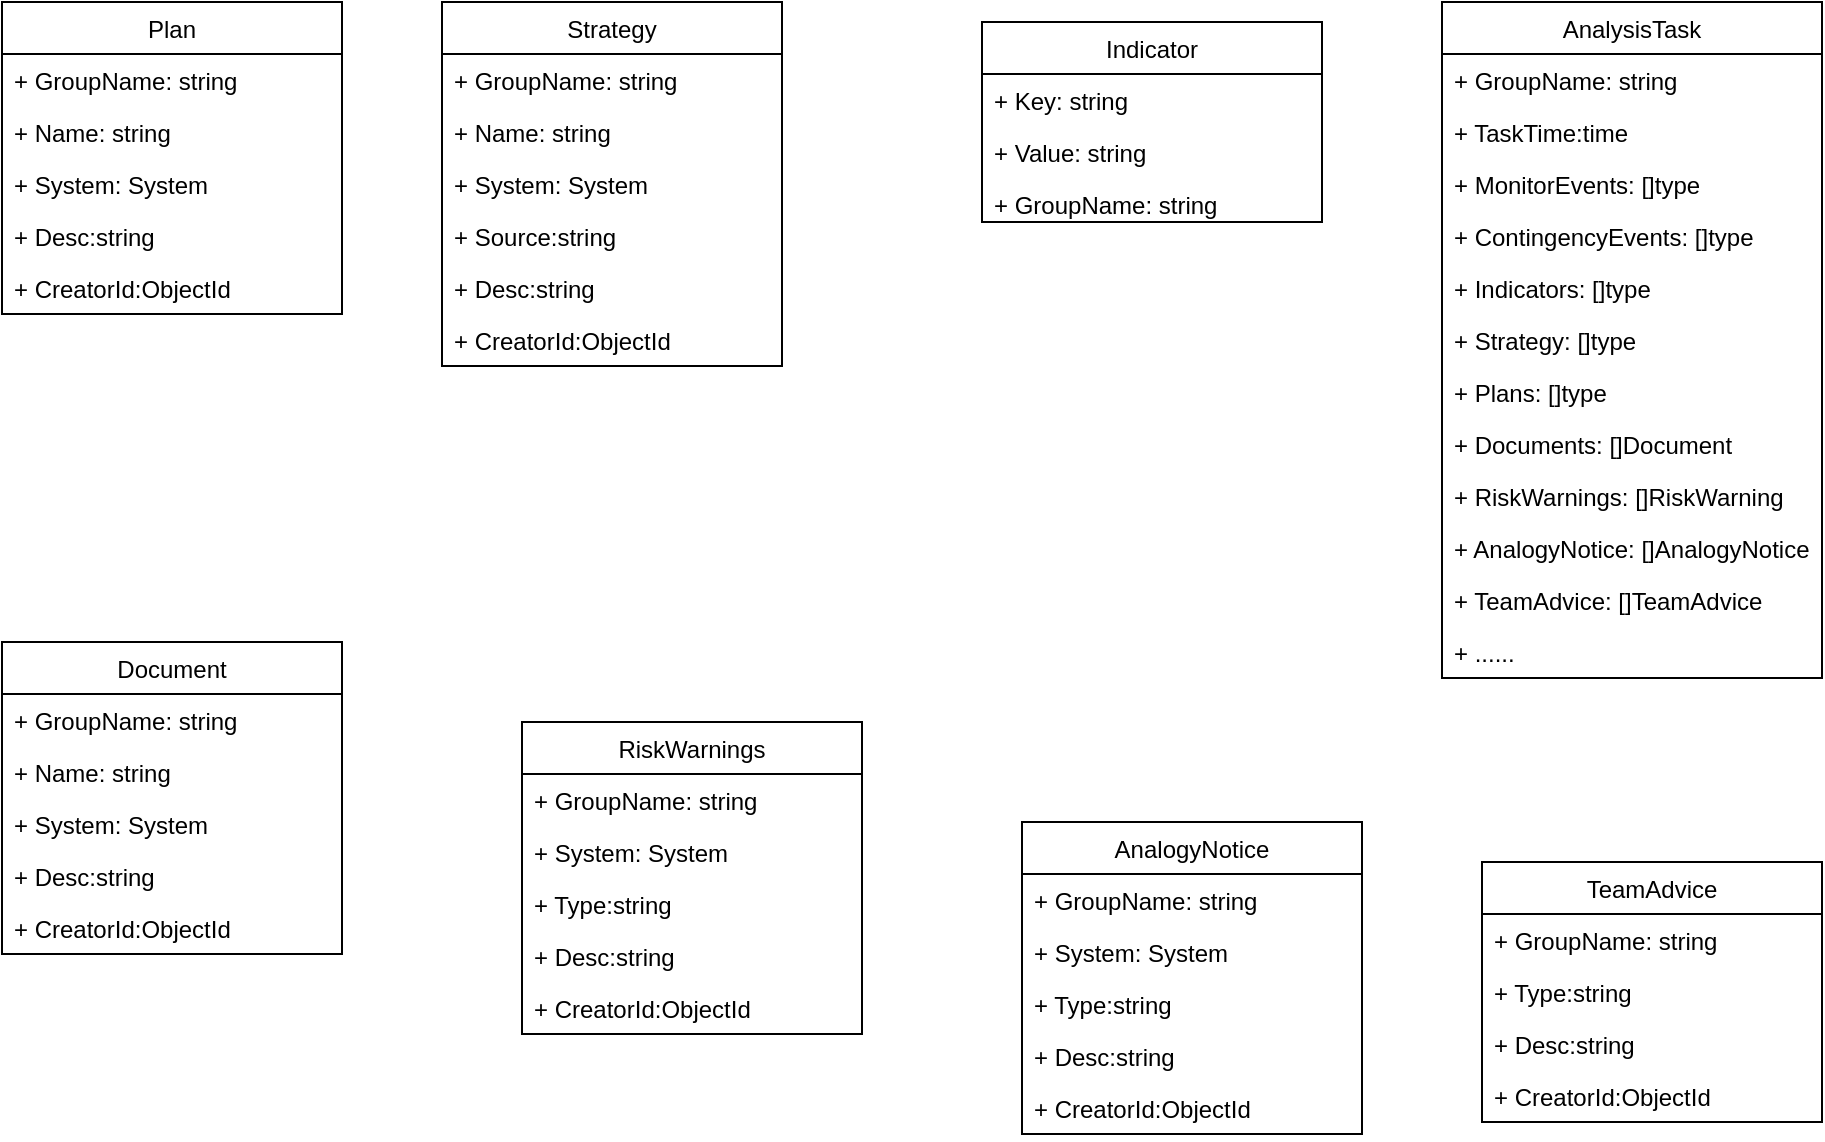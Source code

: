 <mxfile version="14.7.0" type="github">
  <diagram id="C5RBs43oDa-KdzZeNtuy" name="Page-1">
    <mxGraphModel dx="1117" dy="544" grid="1" gridSize="10" guides="1" tooltips="1" connect="1" arrows="1" fold="1" page="1" pageScale="1" pageWidth="1169" pageHeight="1654" math="0" shadow="0">
      <root>
        <mxCell id="WIyWlLk6GJQsqaUBKTNV-0" />
        <mxCell id="WIyWlLk6GJQsqaUBKTNV-1" parent="WIyWlLk6GJQsqaUBKTNV-0" />
        <mxCell id="3hFkt9AgzM7oAd8KPW00-6" value="Indicator" style="swimlane;fontStyle=0;childLayout=stackLayout;horizontal=1;startSize=26;fillColor=none;horizontalStack=0;resizeParent=1;resizeParentMax=0;resizeLast=0;collapsible=1;marginBottom=0;" parent="WIyWlLk6GJQsqaUBKTNV-1" vertex="1">
          <mxGeometry x="550" y="40" width="170" height="100" as="geometry" />
        </mxCell>
        <mxCell id="3hFkt9AgzM7oAd8KPW00-7" value="+ Key: string" style="text;strokeColor=none;fillColor=none;align=left;verticalAlign=top;spacingLeft=4;spacingRight=4;overflow=hidden;rotatable=0;points=[[0,0.5],[1,0.5]];portConstraint=eastwest;" parent="3hFkt9AgzM7oAd8KPW00-6" vertex="1">
          <mxGeometry y="26" width="170" height="26" as="geometry" />
        </mxCell>
        <mxCell id="3hFkt9AgzM7oAd8KPW00-8" value="+ Value: string" style="text;strokeColor=none;fillColor=none;align=left;verticalAlign=top;spacingLeft=4;spacingRight=4;overflow=hidden;rotatable=0;points=[[0,0.5],[1,0.5]];portConstraint=eastwest;" parent="3hFkt9AgzM7oAd8KPW00-6" vertex="1">
          <mxGeometry y="52" width="170" height="26" as="geometry" />
        </mxCell>
        <mxCell id="3hFkt9AgzM7oAd8KPW00-9" value="+ GroupName: string" style="text;strokeColor=none;fillColor=none;align=left;verticalAlign=top;spacingLeft=4;spacingRight=4;overflow=hidden;rotatable=0;points=[[0,0.5],[1,0.5]];portConstraint=eastwest;" parent="3hFkt9AgzM7oAd8KPW00-6" vertex="1">
          <mxGeometry y="78" width="170" height="22" as="geometry" />
        </mxCell>
        <mxCell id="3hFkt9AgzM7oAd8KPW00-101" value="Strategy" style="swimlane;fontStyle=0;childLayout=stackLayout;horizontal=1;startSize=26;fillColor=none;horizontalStack=0;resizeParent=1;resizeParentMax=0;resizeLast=0;collapsible=1;marginBottom=0;" parent="WIyWlLk6GJQsqaUBKTNV-1" vertex="1">
          <mxGeometry x="280" y="30" width="170" height="182" as="geometry" />
        </mxCell>
        <mxCell id="3hFkt9AgzM7oAd8KPW00-102" value="+ GroupName: string" style="text;strokeColor=none;fillColor=none;align=left;verticalAlign=top;spacingLeft=4;spacingRight=4;overflow=hidden;rotatable=0;points=[[0,0.5],[1,0.5]];portConstraint=eastwest;" parent="3hFkt9AgzM7oAd8KPW00-101" vertex="1">
          <mxGeometry y="26" width="170" height="26" as="geometry" />
        </mxCell>
        <mxCell id="3hFkt9AgzM7oAd8KPW00-106" value="+ Name: string" style="text;strokeColor=none;fillColor=none;align=left;verticalAlign=top;spacingLeft=4;spacingRight=4;overflow=hidden;rotatable=0;points=[[0,0.5],[1,0.5]];portConstraint=eastwest;" parent="3hFkt9AgzM7oAd8KPW00-101" vertex="1">
          <mxGeometry y="52" width="170" height="26" as="geometry" />
        </mxCell>
        <mxCell id="3hFkt9AgzM7oAd8KPW00-107" value="+ System: System" style="text;strokeColor=none;fillColor=none;align=left;verticalAlign=top;spacingLeft=4;spacingRight=4;overflow=hidden;rotatable=0;points=[[0,0.5],[1,0.5]];portConstraint=eastwest;" parent="3hFkt9AgzM7oAd8KPW00-101" vertex="1">
          <mxGeometry y="78" width="170" height="26" as="geometry" />
        </mxCell>
        <mxCell id="3hFkt9AgzM7oAd8KPW00-103" value="+ Source:string " style="text;strokeColor=none;fillColor=none;align=left;verticalAlign=top;spacingLeft=4;spacingRight=4;overflow=hidden;rotatable=0;points=[[0,0.5],[1,0.5]];portConstraint=eastwest;" parent="3hFkt9AgzM7oAd8KPW00-101" vertex="1">
          <mxGeometry y="104" width="170" height="26" as="geometry" />
        </mxCell>
        <mxCell id="3hFkt9AgzM7oAd8KPW00-123" value="+ Desc:string " style="text;strokeColor=none;fillColor=none;align=left;verticalAlign=top;spacingLeft=4;spacingRight=4;overflow=hidden;rotatable=0;points=[[0,0.5],[1,0.5]];portConstraint=eastwest;" parent="3hFkt9AgzM7oAd8KPW00-101" vertex="1">
          <mxGeometry y="130" width="170" height="26" as="geometry" />
        </mxCell>
        <mxCell id="R432bI1q0_WRGtePy41c-55" value="+ CreatorId:ObjectId&#xa;" style="text;strokeColor=none;fillColor=none;align=left;verticalAlign=top;spacingLeft=4;spacingRight=4;overflow=hidden;rotatable=0;points=[[0,0.5],[1,0.5]];portConstraint=eastwest;" vertex="1" parent="3hFkt9AgzM7oAd8KPW00-101">
          <mxGeometry y="156" width="170" height="26" as="geometry" />
        </mxCell>
        <mxCell id="3hFkt9AgzM7oAd8KPW00-109" value="AnalysisTask" style="swimlane;fontStyle=0;childLayout=stackLayout;horizontal=1;startSize=26;fillColor=none;horizontalStack=0;resizeParent=1;resizeParentMax=0;resizeLast=0;collapsible=1;marginBottom=0;" parent="WIyWlLk6GJQsqaUBKTNV-1" vertex="1">
          <mxGeometry x="780" y="30" width="190" height="338" as="geometry" />
        </mxCell>
        <mxCell id="3hFkt9AgzM7oAd8KPW00-110" value="+ GroupName: string" style="text;strokeColor=none;fillColor=none;align=left;verticalAlign=top;spacingLeft=4;spacingRight=4;overflow=hidden;rotatable=0;points=[[0,0.5],[1,0.5]];portConstraint=eastwest;" parent="3hFkt9AgzM7oAd8KPW00-109" vertex="1">
          <mxGeometry y="26" width="190" height="26" as="geometry" />
        </mxCell>
        <mxCell id="3hFkt9AgzM7oAd8KPW00-113" value="+ TaskTime:time " style="text;strokeColor=none;fillColor=none;align=left;verticalAlign=top;spacingLeft=4;spacingRight=4;overflow=hidden;rotatable=0;points=[[0,0.5],[1,0.5]];portConstraint=eastwest;" parent="3hFkt9AgzM7oAd8KPW00-109" vertex="1">
          <mxGeometry y="52" width="190" height="26" as="geometry" />
        </mxCell>
        <mxCell id="3hFkt9AgzM7oAd8KPW00-114" value="+ MonitorEvents: []type" style="text;strokeColor=none;fillColor=none;align=left;verticalAlign=top;spacingLeft=4;spacingRight=4;overflow=hidden;rotatable=0;points=[[0,0.5],[1,0.5]];portConstraint=eastwest;" parent="3hFkt9AgzM7oAd8KPW00-109" vertex="1">
          <mxGeometry y="78" width="190" height="26" as="geometry" />
        </mxCell>
        <mxCell id="3hFkt9AgzM7oAd8KPW00-115" value="+ ContingencyEvents: []type" style="text;strokeColor=none;fillColor=none;align=left;verticalAlign=top;spacingLeft=4;spacingRight=4;overflow=hidden;rotatable=0;points=[[0,0.5],[1,0.5]];portConstraint=eastwest;" parent="3hFkt9AgzM7oAd8KPW00-109" vertex="1">
          <mxGeometry y="104" width="190" height="26" as="geometry" />
        </mxCell>
        <mxCell id="3hFkt9AgzM7oAd8KPW00-116" value="+ Indicators: []type" style="text;strokeColor=none;fillColor=none;align=left;verticalAlign=top;spacingLeft=4;spacingRight=4;overflow=hidden;rotatable=0;points=[[0,0.5],[1,0.5]];portConstraint=eastwest;" parent="3hFkt9AgzM7oAd8KPW00-109" vertex="1">
          <mxGeometry y="130" width="190" height="26" as="geometry" />
        </mxCell>
        <mxCell id="3hFkt9AgzM7oAd8KPW00-117" value="+ Strategy: []type" style="text;strokeColor=none;fillColor=none;align=left;verticalAlign=top;spacingLeft=4;spacingRight=4;overflow=hidden;rotatable=0;points=[[0,0.5],[1,0.5]];portConstraint=eastwest;" parent="3hFkt9AgzM7oAd8KPW00-109" vertex="1">
          <mxGeometry y="156" width="190" height="26" as="geometry" />
        </mxCell>
        <mxCell id="3hFkt9AgzM7oAd8KPW00-119" value="+ Plans: []type" style="text;strokeColor=none;fillColor=none;align=left;verticalAlign=top;spacingLeft=4;spacingRight=4;overflow=hidden;rotatable=0;points=[[0,0.5],[1,0.5]];portConstraint=eastwest;" parent="3hFkt9AgzM7oAd8KPW00-109" vertex="1">
          <mxGeometry y="182" width="190" height="26" as="geometry" />
        </mxCell>
        <mxCell id="3hFkt9AgzM7oAd8KPW00-120" value="+ Documents: []Document" style="text;strokeColor=none;fillColor=none;align=left;verticalAlign=top;spacingLeft=4;spacingRight=4;overflow=hidden;rotatable=0;points=[[0,0.5],[1,0.5]];portConstraint=eastwest;" parent="3hFkt9AgzM7oAd8KPW00-109" vertex="1">
          <mxGeometry y="208" width="190" height="26" as="geometry" />
        </mxCell>
        <mxCell id="3hFkt9AgzM7oAd8KPW00-121" value="+ RiskWarnings: []RiskWarning" style="text;strokeColor=none;fillColor=none;align=left;verticalAlign=top;spacingLeft=4;spacingRight=4;overflow=hidden;rotatable=0;points=[[0,0.5],[1,0.5]];portConstraint=eastwest;" parent="3hFkt9AgzM7oAd8KPW00-109" vertex="1">
          <mxGeometry y="234" width="190" height="26" as="geometry" />
        </mxCell>
        <mxCell id="3hFkt9AgzM7oAd8KPW00-111" value="+ AnalogyNotice: []AnalogyNotice" style="text;strokeColor=none;fillColor=none;align=left;verticalAlign=top;spacingLeft=4;spacingRight=4;overflow=hidden;rotatable=0;points=[[0,0.5],[1,0.5]];portConstraint=eastwest;" parent="3hFkt9AgzM7oAd8KPW00-109" vertex="1">
          <mxGeometry y="260" width="190" height="26" as="geometry" />
        </mxCell>
        <mxCell id="3hFkt9AgzM7oAd8KPW00-122" value="+ TeamAdvice: []TeamAdvice" style="text;strokeColor=none;fillColor=none;align=left;verticalAlign=top;spacingLeft=4;spacingRight=4;overflow=hidden;rotatable=0;points=[[0,0.5],[1,0.5]];portConstraint=eastwest;" parent="3hFkt9AgzM7oAd8KPW00-109" vertex="1">
          <mxGeometry y="286" width="190" height="26" as="geometry" />
        </mxCell>
        <mxCell id="3hFkt9AgzM7oAd8KPW00-112" value="+ ......" style="text;strokeColor=none;fillColor=none;align=left;verticalAlign=top;spacingLeft=4;spacingRight=4;overflow=hidden;rotatable=0;points=[[0,0.5],[1,0.5]];portConstraint=eastwest;" parent="3hFkt9AgzM7oAd8KPW00-109" vertex="1">
          <mxGeometry y="312" width="190" height="26" as="geometry" />
        </mxCell>
        <mxCell id="R432bI1q0_WRGtePy41c-57" value="Plan" style="swimlane;fontStyle=0;childLayout=stackLayout;horizontal=1;startSize=26;fillColor=none;horizontalStack=0;resizeParent=1;resizeParentMax=0;resizeLast=0;collapsible=1;marginBottom=0;" vertex="1" parent="WIyWlLk6GJQsqaUBKTNV-1">
          <mxGeometry x="60" y="30" width="170" height="156" as="geometry" />
        </mxCell>
        <mxCell id="R432bI1q0_WRGtePy41c-58" value="+ GroupName: string" style="text;strokeColor=none;fillColor=none;align=left;verticalAlign=top;spacingLeft=4;spacingRight=4;overflow=hidden;rotatable=0;points=[[0,0.5],[1,0.5]];portConstraint=eastwest;" vertex="1" parent="R432bI1q0_WRGtePy41c-57">
          <mxGeometry y="26" width="170" height="26" as="geometry" />
        </mxCell>
        <mxCell id="R432bI1q0_WRGtePy41c-59" value="+ Name: string" style="text;strokeColor=none;fillColor=none;align=left;verticalAlign=top;spacingLeft=4;spacingRight=4;overflow=hidden;rotatable=0;points=[[0,0.5],[1,0.5]];portConstraint=eastwest;" vertex="1" parent="R432bI1q0_WRGtePy41c-57">
          <mxGeometry y="52" width="170" height="26" as="geometry" />
        </mxCell>
        <mxCell id="R432bI1q0_WRGtePy41c-60" value="+ System: System" style="text;strokeColor=none;fillColor=none;align=left;verticalAlign=top;spacingLeft=4;spacingRight=4;overflow=hidden;rotatable=0;points=[[0,0.5],[1,0.5]];portConstraint=eastwest;" vertex="1" parent="R432bI1q0_WRGtePy41c-57">
          <mxGeometry y="78" width="170" height="26" as="geometry" />
        </mxCell>
        <mxCell id="R432bI1q0_WRGtePy41c-62" value="+ Desc:string " style="text;strokeColor=none;fillColor=none;align=left;verticalAlign=top;spacingLeft=4;spacingRight=4;overflow=hidden;rotatable=0;points=[[0,0.5],[1,0.5]];portConstraint=eastwest;" vertex="1" parent="R432bI1q0_WRGtePy41c-57">
          <mxGeometry y="104" width="170" height="26" as="geometry" />
        </mxCell>
        <mxCell id="R432bI1q0_WRGtePy41c-63" value="+ CreatorId:ObjectId&#xa;" style="text;strokeColor=none;fillColor=none;align=left;verticalAlign=top;spacingLeft=4;spacingRight=4;overflow=hidden;rotatable=0;points=[[0,0.5],[1,0.5]];portConstraint=eastwest;" vertex="1" parent="R432bI1q0_WRGtePy41c-57">
          <mxGeometry y="130" width="170" height="26" as="geometry" />
        </mxCell>
        <mxCell id="R432bI1q0_WRGtePy41c-68" value="Document" style="swimlane;fontStyle=0;childLayout=stackLayout;horizontal=1;startSize=26;fillColor=none;horizontalStack=0;resizeParent=1;resizeParentMax=0;resizeLast=0;collapsible=1;marginBottom=0;" vertex="1" parent="WIyWlLk6GJQsqaUBKTNV-1">
          <mxGeometry x="60" y="350" width="170" height="156" as="geometry" />
        </mxCell>
        <mxCell id="R432bI1q0_WRGtePy41c-69" value="+ GroupName: string" style="text;strokeColor=none;fillColor=none;align=left;verticalAlign=top;spacingLeft=4;spacingRight=4;overflow=hidden;rotatable=0;points=[[0,0.5],[1,0.5]];portConstraint=eastwest;" vertex="1" parent="R432bI1q0_WRGtePy41c-68">
          <mxGeometry y="26" width="170" height="26" as="geometry" />
        </mxCell>
        <mxCell id="R432bI1q0_WRGtePy41c-70" value="+ Name: string" style="text;strokeColor=none;fillColor=none;align=left;verticalAlign=top;spacingLeft=4;spacingRight=4;overflow=hidden;rotatable=0;points=[[0,0.5],[1,0.5]];portConstraint=eastwest;" vertex="1" parent="R432bI1q0_WRGtePy41c-68">
          <mxGeometry y="52" width="170" height="26" as="geometry" />
        </mxCell>
        <mxCell id="R432bI1q0_WRGtePy41c-71" value="+ System: System" style="text;strokeColor=none;fillColor=none;align=left;verticalAlign=top;spacingLeft=4;spacingRight=4;overflow=hidden;rotatable=0;points=[[0,0.5],[1,0.5]];portConstraint=eastwest;" vertex="1" parent="R432bI1q0_WRGtePy41c-68">
          <mxGeometry y="78" width="170" height="26" as="geometry" />
        </mxCell>
        <mxCell id="R432bI1q0_WRGtePy41c-72" value="+ Desc:string " style="text;strokeColor=none;fillColor=none;align=left;verticalAlign=top;spacingLeft=4;spacingRight=4;overflow=hidden;rotatable=0;points=[[0,0.5],[1,0.5]];portConstraint=eastwest;" vertex="1" parent="R432bI1q0_WRGtePy41c-68">
          <mxGeometry y="104" width="170" height="26" as="geometry" />
        </mxCell>
        <mxCell id="R432bI1q0_WRGtePy41c-73" value="+ CreatorId:ObjectId&#xa;" style="text;strokeColor=none;fillColor=none;align=left;verticalAlign=top;spacingLeft=4;spacingRight=4;overflow=hidden;rotatable=0;points=[[0,0.5],[1,0.5]];portConstraint=eastwest;" vertex="1" parent="R432bI1q0_WRGtePy41c-68">
          <mxGeometry y="130" width="170" height="26" as="geometry" />
        </mxCell>
        <mxCell id="R432bI1q0_WRGtePy41c-78" value="RiskWarnings" style="swimlane;fontStyle=0;childLayout=stackLayout;horizontal=1;startSize=26;fillColor=none;horizontalStack=0;resizeParent=1;resizeParentMax=0;resizeLast=0;collapsible=1;marginBottom=0;" vertex="1" parent="WIyWlLk6GJQsqaUBKTNV-1">
          <mxGeometry x="320" y="390" width="170" height="156" as="geometry" />
        </mxCell>
        <mxCell id="R432bI1q0_WRGtePy41c-79" value="+ GroupName: string" style="text;strokeColor=none;fillColor=none;align=left;verticalAlign=top;spacingLeft=4;spacingRight=4;overflow=hidden;rotatable=0;points=[[0,0.5],[1,0.5]];portConstraint=eastwest;" vertex="1" parent="R432bI1q0_WRGtePy41c-78">
          <mxGeometry y="26" width="170" height="26" as="geometry" />
        </mxCell>
        <mxCell id="R432bI1q0_WRGtePy41c-81" value="+ System: System" style="text;strokeColor=none;fillColor=none;align=left;verticalAlign=top;spacingLeft=4;spacingRight=4;overflow=hidden;rotatable=0;points=[[0,0.5],[1,0.5]];portConstraint=eastwest;" vertex="1" parent="R432bI1q0_WRGtePy41c-78">
          <mxGeometry y="52" width="170" height="26" as="geometry" />
        </mxCell>
        <mxCell id="R432bI1q0_WRGtePy41c-82" value="+ Type:string " style="text;strokeColor=none;fillColor=none;align=left;verticalAlign=top;spacingLeft=4;spacingRight=4;overflow=hidden;rotatable=0;points=[[0,0.5],[1,0.5]];portConstraint=eastwest;" vertex="1" parent="R432bI1q0_WRGtePy41c-78">
          <mxGeometry y="78" width="170" height="26" as="geometry" />
        </mxCell>
        <mxCell id="R432bI1q0_WRGtePy41c-108" value="+ Desc:string " style="text;strokeColor=none;fillColor=none;align=left;verticalAlign=top;spacingLeft=4;spacingRight=4;overflow=hidden;rotatable=0;points=[[0,0.5],[1,0.5]];portConstraint=eastwest;" vertex="1" parent="R432bI1q0_WRGtePy41c-78">
          <mxGeometry y="104" width="170" height="26" as="geometry" />
        </mxCell>
        <mxCell id="R432bI1q0_WRGtePy41c-83" value="+ CreatorId:ObjectId&#xa;" style="text;strokeColor=none;fillColor=none;align=left;verticalAlign=top;spacingLeft=4;spacingRight=4;overflow=hidden;rotatable=0;points=[[0,0.5],[1,0.5]];portConstraint=eastwest;" vertex="1" parent="R432bI1q0_WRGtePy41c-78">
          <mxGeometry y="130" width="170" height="26" as="geometry" />
        </mxCell>
        <mxCell id="R432bI1q0_WRGtePy41c-109" value="AnalogyNotice" style="swimlane;fontStyle=0;childLayout=stackLayout;horizontal=1;startSize=26;fillColor=none;horizontalStack=0;resizeParent=1;resizeParentMax=0;resizeLast=0;collapsible=1;marginBottom=0;" vertex="1" parent="WIyWlLk6GJQsqaUBKTNV-1">
          <mxGeometry x="570" y="440" width="170" height="156" as="geometry" />
        </mxCell>
        <mxCell id="R432bI1q0_WRGtePy41c-110" value="+ GroupName: string" style="text;strokeColor=none;fillColor=none;align=left;verticalAlign=top;spacingLeft=4;spacingRight=4;overflow=hidden;rotatable=0;points=[[0,0.5],[1,0.5]];portConstraint=eastwest;" vertex="1" parent="R432bI1q0_WRGtePy41c-109">
          <mxGeometry y="26" width="170" height="26" as="geometry" />
        </mxCell>
        <mxCell id="R432bI1q0_WRGtePy41c-112" value="+ System: System" style="text;strokeColor=none;fillColor=none;align=left;verticalAlign=top;spacingLeft=4;spacingRight=4;overflow=hidden;rotatable=0;points=[[0,0.5],[1,0.5]];portConstraint=eastwest;" vertex="1" parent="R432bI1q0_WRGtePy41c-109">
          <mxGeometry y="52" width="170" height="26" as="geometry" />
        </mxCell>
        <mxCell id="R432bI1q0_WRGtePy41c-113" value="+ Type:string " style="text;strokeColor=none;fillColor=none;align=left;verticalAlign=top;spacingLeft=4;spacingRight=4;overflow=hidden;rotatable=0;points=[[0,0.5],[1,0.5]];portConstraint=eastwest;" vertex="1" parent="R432bI1q0_WRGtePy41c-109">
          <mxGeometry y="78" width="170" height="26" as="geometry" />
        </mxCell>
        <mxCell id="R432bI1q0_WRGtePy41c-114" value="+ Desc:string " style="text;strokeColor=none;fillColor=none;align=left;verticalAlign=top;spacingLeft=4;spacingRight=4;overflow=hidden;rotatable=0;points=[[0,0.5],[1,0.5]];portConstraint=eastwest;" vertex="1" parent="R432bI1q0_WRGtePy41c-109">
          <mxGeometry y="104" width="170" height="26" as="geometry" />
        </mxCell>
        <mxCell id="R432bI1q0_WRGtePy41c-115" value="+ CreatorId:ObjectId&#xa;" style="text;strokeColor=none;fillColor=none;align=left;verticalAlign=top;spacingLeft=4;spacingRight=4;overflow=hidden;rotatable=0;points=[[0,0.5],[1,0.5]];portConstraint=eastwest;" vertex="1" parent="R432bI1q0_WRGtePy41c-109">
          <mxGeometry y="130" width="170" height="26" as="geometry" />
        </mxCell>
        <mxCell id="R432bI1q0_WRGtePy41c-120" value="TeamAdvice" style="swimlane;fontStyle=0;childLayout=stackLayout;horizontal=1;startSize=26;fillColor=none;horizontalStack=0;resizeParent=1;resizeParentMax=0;resizeLast=0;collapsible=1;marginBottom=0;" vertex="1" parent="WIyWlLk6GJQsqaUBKTNV-1">
          <mxGeometry x="800" y="460" width="170" height="130" as="geometry" />
        </mxCell>
        <mxCell id="R432bI1q0_WRGtePy41c-121" value="+ GroupName: string" style="text;strokeColor=none;fillColor=none;align=left;verticalAlign=top;spacingLeft=4;spacingRight=4;overflow=hidden;rotatable=0;points=[[0,0.5],[1,0.5]];portConstraint=eastwest;" vertex="1" parent="R432bI1q0_WRGtePy41c-120">
          <mxGeometry y="26" width="170" height="26" as="geometry" />
        </mxCell>
        <mxCell id="R432bI1q0_WRGtePy41c-124" value="+ Type:string " style="text;strokeColor=none;fillColor=none;align=left;verticalAlign=top;spacingLeft=4;spacingRight=4;overflow=hidden;rotatable=0;points=[[0,0.5],[1,0.5]];portConstraint=eastwest;" vertex="1" parent="R432bI1q0_WRGtePy41c-120">
          <mxGeometry y="52" width="170" height="26" as="geometry" />
        </mxCell>
        <mxCell id="R432bI1q0_WRGtePy41c-125" value="+ Desc:string " style="text;strokeColor=none;fillColor=none;align=left;verticalAlign=top;spacingLeft=4;spacingRight=4;overflow=hidden;rotatable=0;points=[[0,0.5],[1,0.5]];portConstraint=eastwest;" vertex="1" parent="R432bI1q0_WRGtePy41c-120">
          <mxGeometry y="78" width="170" height="26" as="geometry" />
        </mxCell>
        <mxCell id="R432bI1q0_WRGtePy41c-126" value="+ CreatorId:ObjectId&#xa;" style="text;strokeColor=none;fillColor=none;align=left;verticalAlign=top;spacingLeft=4;spacingRight=4;overflow=hidden;rotatable=0;points=[[0,0.5],[1,0.5]];portConstraint=eastwest;" vertex="1" parent="R432bI1q0_WRGtePy41c-120">
          <mxGeometry y="104" width="170" height="26" as="geometry" />
        </mxCell>
      </root>
    </mxGraphModel>
  </diagram>
</mxfile>
